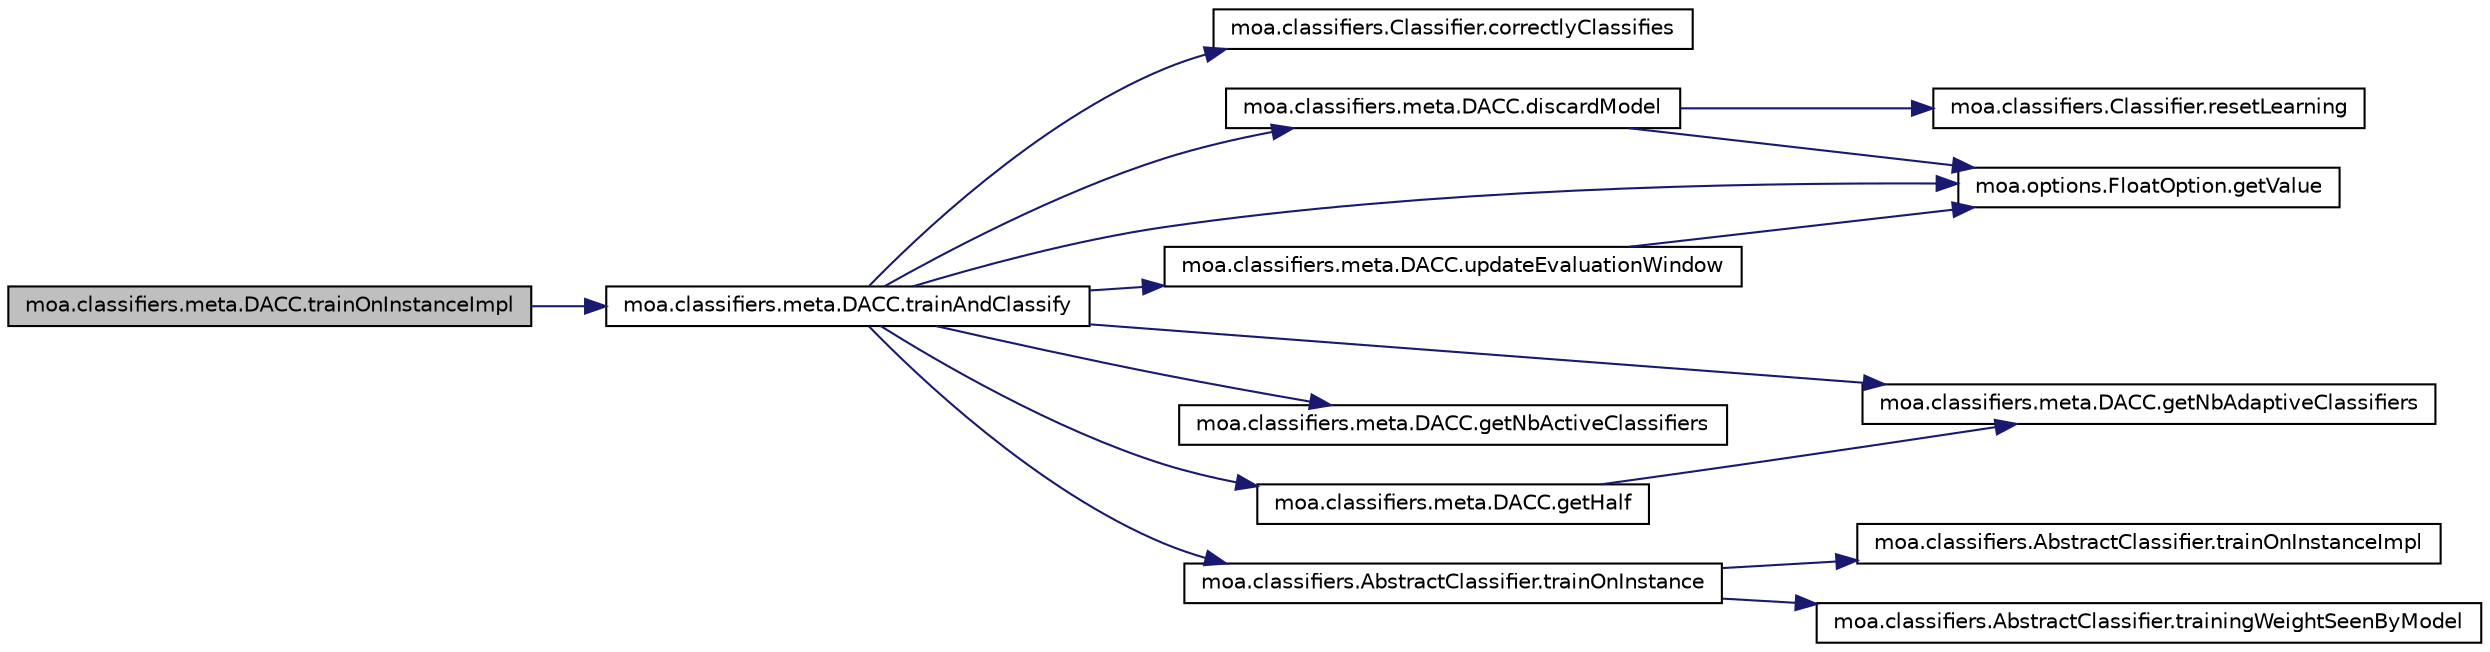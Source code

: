 digraph G
{
  edge [fontname="Helvetica",fontsize="10",labelfontname="Helvetica",labelfontsize="10"];
  node [fontname="Helvetica",fontsize="10",shape=record];
  rankdir=LR;
  Node1 [label="moa.classifiers.meta.DACC.trainOnInstanceImpl",height=0.2,width=0.4,color="black", fillcolor="grey75", style="filled" fontcolor="black"];
  Node1 -> Node2 [color="midnightblue",fontsize="10",style="solid",fontname="Helvetica"];
  Node2 [label="moa.classifiers.meta.DACC.trainAndClassify",height=0.2,width=0.4,color="black", fillcolor="white", style="filled",URL="$classmoa_1_1classifiers_1_1meta_1_1DACC.html#aeb1bb224682626d5c6b9b3812c269291",tooltip="Receives a training instance from the stream and updates the adaptive classifiers..."];
  Node2 -> Node3 [color="midnightblue",fontsize="10",style="solid",fontname="Helvetica"];
  Node3 [label="moa.classifiers.Classifier.correctlyClassifies",height=0.2,width=0.4,color="black", fillcolor="white", style="filled",URL="$interfacemoa_1_1classifiers_1_1Classifier.html#a8348b4106e79422d3dec0a1857d402f3",tooltip="Gets whether this classifier correctly classifies an instance."];
  Node2 -> Node4 [color="midnightblue",fontsize="10",style="solid",fontname="Helvetica"];
  Node4 [label="moa.classifiers.meta.DACC.discardModel",height=0.2,width=0.4,color="black", fillcolor="white", style="filled",URL="$classmoa_1_1classifiers_1_1meta_1_1DACC.html#a94ebd59ce6ef93b8705628f74d927b28",tooltip="Resets a classifier in the ensemble."];
  Node4 -> Node5 [color="midnightblue",fontsize="10",style="solid",fontname="Helvetica"];
  Node5 [label="moa.options.FloatOption.getValue",height=0.2,width=0.4,color="black", fillcolor="white", style="filled",URL="$classmoa_1_1options_1_1FloatOption.html#a0e606a62f4ece232aa8f8cb04bb7f1cf"];
  Node4 -> Node6 [color="midnightblue",fontsize="10",style="solid",fontname="Helvetica"];
  Node6 [label="moa.classifiers.Classifier.resetLearning",height=0.2,width=0.4,color="black", fillcolor="white", style="filled",URL="$interfacemoa_1_1classifiers_1_1Classifier.html#a0cb1a2820196bc5e2a95b05a0b6666f0",tooltip="Resets this classifier."];
  Node2 -> Node7 [color="midnightblue",fontsize="10",style="solid",fontname="Helvetica"];
  Node7 [label="moa.classifiers.meta.DACC.getHalf",height=0.2,width=0.4,color="black", fillcolor="white", style="filled",URL="$classmoa_1_1classifiers_1_1meta_1_1DACC.html#a389ab0280ca9867802adca462d97114e",tooltip="Returns the best (or worst) half of classifiers in the adaptive ensemble."];
  Node7 -> Node8 [color="midnightblue",fontsize="10",style="solid",fontname="Helvetica"];
  Node8 [label="moa.classifiers.meta.DACC.getNbAdaptiveClassifiers",height=0.2,width=0.4,color="black", fillcolor="white", style="filled",URL="$classmoa_1_1classifiers_1_1meta_1_1DACC.html#a7ef02a33bdd764f2750b25a38c1dc996",tooltip="Returns the number of adaptive classifiers in the ensemble which excludes the static..."];
  Node2 -> Node9 [color="midnightblue",fontsize="10",style="solid",fontname="Helvetica"];
  Node9 [label="moa.classifiers.meta.DACC.getNbActiveClassifiers",height=0.2,width=0.4,color="black", fillcolor="white", style="filled",URL="$classmoa_1_1classifiers_1_1meta_1_1DACC.html#a55bb8c305911d5e5c327ad90e3386851",tooltip="Returns the number of classifiers used for prediction which includes the adaptive..."];
  Node2 -> Node8 [color="midnightblue",fontsize="10",style="solid",fontname="Helvetica"];
  Node2 -> Node5 [color="midnightblue",fontsize="10",style="solid",fontname="Helvetica"];
  Node2 -> Node10 [color="midnightblue",fontsize="10",style="solid",fontname="Helvetica"];
  Node10 [label="moa.classifiers.AbstractClassifier.trainOnInstance",height=0.2,width=0.4,color="black", fillcolor="white", style="filled",URL="$classmoa_1_1classifiers_1_1AbstractClassifier.html#a5604757bcbc1b7716aa519f7ed2cf448",tooltip="Trains this classifier incrementally using the given instance."];
  Node10 -> Node11 [color="midnightblue",fontsize="10",style="solid",fontname="Helvetica"];
  Node11 [label="moa.classifiers.AbstractClassifier.trainingWeightSeenByModel",height=0.2,width=0.4,color="black", fillcolor="white", style="filled",URL="$classmoa_1_1classifiers_1_1AbstractClassifier.html#af50c85f56d8192f9cf56e621a835b00c",tooltip="Gets the sum of the weights of the instances that have been used by this classifier..."];
  Node10 -> Node12 [color="midnightblue",fontsize="10",style="solid",fontname="Helvetica"];
  Node12 [label="moa.classifiers.AbstractClassifier.trainOnInstanceImpl",height=0.2,width=0.4,color="black", fillcolor="white", style="filled",URL="$classmoa_1_1classifiers_1_1AbstractClassifier.html#aceb24d2ddeab386f2ecead6e3c0d3543",tooltip="Trains this classifier incrementally using the given instance."];
  Node2 -> Node13 [color="midnightblue",fontsize="10",style="solid",fontname="Helvetica"];
  Node13 [label="moa.classifiers.meta.DACC.updateEvaluationWindow",height=0.2,width=0.4,color="black", fillcolor="white", style="filled",URL="$classmoa_1_1classifiers_1_1meta_1_1DACC.html#a1d70365bb8e464d73a0c0c9f4b6e3706",tooltip="Updates the evaluation window of a classifier and returns the updated weight value..."];
  Node13 -> Node5 [color="midnightblue",fontsize="10",style="solid",fontname="Helvetica"];
}
